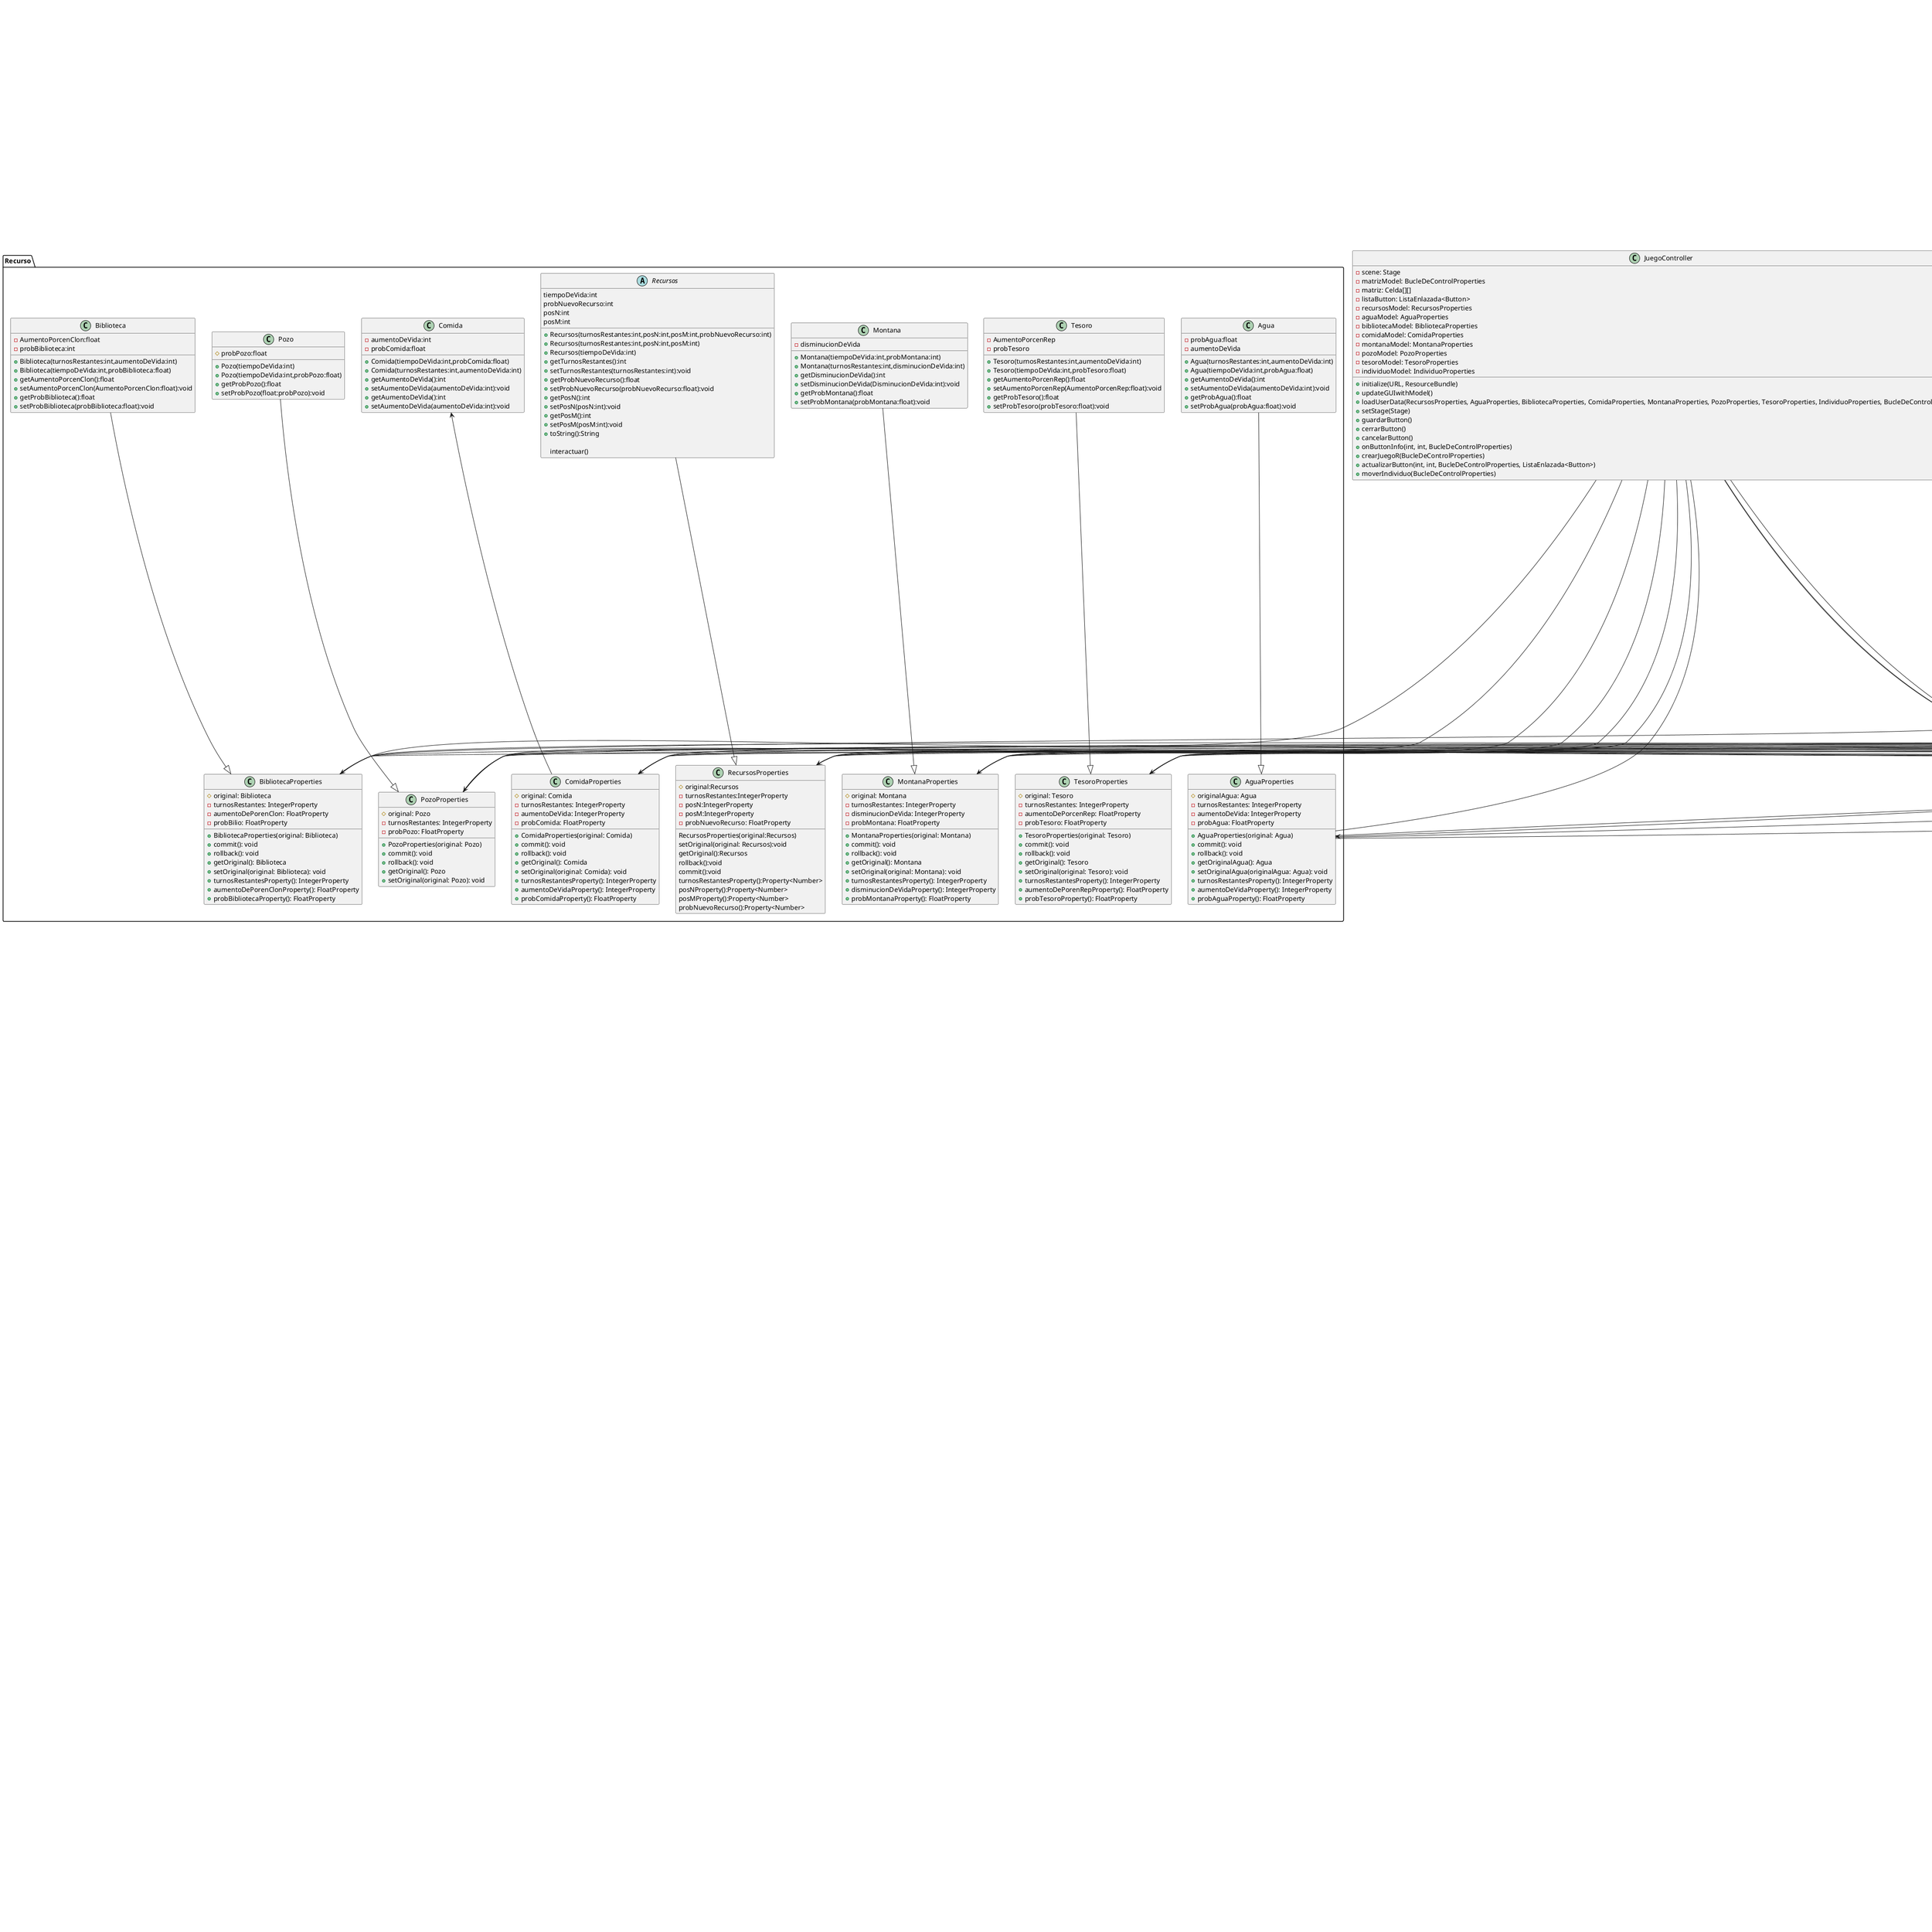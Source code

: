 @startuml
'https://plantuml.com/object-diagram

class Tablero{
fila:int
columna:int
crearMatriz(fila,columna)
asignarPosicionObjeto(fila,columna)
max3elementos() -- Excepcion
eliminarElemento(celda)
botonStart()
botonStop()
introducirParam()
}
class JSON{
guardarArchivo()
cargarArchivo()
}
class BucleDeControl {
    - columna: int
    - fila: int
    - matriz: Celda[][]
    - turno: int
    - contadorReproduccionesTotales: int
    - contadorClonacionesTotales: int
    + BucleDeControl(int, int)
    + getColumna(): int
    + setColumna(int): void
    + getFila(): int
    + setFila(int): void
    + actualizarIndividuo(): void
    + actualizarRecursos(): void
    + movimiento(): void
    + mejorasRecursos(): void
    + reproduccion(): void
    + clonacion(): void
    + desaparecerIndividuos(): void
    + nuevoRecurso(): void
    + condicionFinalizacion(): boolean
    + bucleEntero(): void
    + grafoColaOperacionesIndividuos(): GrafoNuevo
}

BucleDeControl *-- Celda
BucleDeControl *-- Individuo
BucleDeControl *-- Recursos
BucleDeControl *-- Agua
BucleDeControl *-- Comida
BucleDeControl *-- Biblioteca
BucleDeControl *-- Tesoro
BucleDeControl *-- Pozo
BucleDeControl *-- Montana
BucleDeControl *-- IndAvanzado
BucleDeControl *-- IndNormal
BucleDeControl *-- IndBasico
BucleDeControl *-- ListaEnlazada
BucleDeControl *-- ElementoLE
BucleDeControl *-- ElementoLDE
BucleDeControl *-- NodoArbol
BucleDeControl *-- ListaSimple
BucleDeControl *-- NodoGrafoNuevo
BucleDeControl *-- ArcoGrafoNuevo
BucleDeControl *-- GrafoNuevo

class BucleDeControlProperties {
    - original: BucleDeControl
    - columnas: IntegerProperty
    - filas: IntegerProperty
    - matriz: Celda[][]
    + getFilas(): int
    + getColumnas(): int
    + BucleDeControlProperties(BucleDeControl)
    + commit(): void
    + rollback(): void
    + getOriginal(): BucleDeControl
    + setOriginal(BucleDeControl): void
    + columnasProperty(): Property<Number>
    + filasProperty(): Property<Number>
    + matrizProperty(): Celda[][]
}
BucleDeControlProperties *-- BucleDeControl
BucleDeControlProperties *-- Celda


class Individuo{
-id:int
-generacion:int
-turnosRestantes:int
-probReproduccion:int
-probClonacion:int
-probMuerte:int
-posN:int
-posM:int
+Individuo():void
+Individuo(id:int,generacion:int,turnosRestantes:int,
probReproduccion:int,probClonacion:int,probMuerte:int,posN:int,posM:int)
+Individuo(id:int,generacion:int,turnosRestantes:int,
          probReproduccion:int,probClonacion:int,probMuerte:int)
+Individuo(id:int,turnosRestantes:int)
+getId():int
+setId(id:int):void
+getGeneracion():int
+setGeneracion(generacion:int):void
+getTurnosRestantes():int
+setTurnosRestantes(turnosRestantes:int):void
+getProbReproduccion():int
+setProbReproduccion(probReproduccion:int):void
+getProbClonacion():int
+setProbClonacion(probClonacion:int):void
+getProbMuerte():int
+setProbMuerte(probMuerte:int):void
+getPosN():int
+setPosN(posN:int):void
+getPosM():int
+setPosM(posM:int):void
+toString():String

+abstract moverse(maxColumnas:int,maxFilas:int, matriz Celda[][])
+abstract reproduccion_entre_iguales()
+reproduccion_entre_distintos()
+restar_turno_vida()
+cambiar_prob_reproduccion()
+cambiar_prob_clonacion()
}
class IndBasico{
+IndBasico(id:int)
+IndBasico(id:int,turnosRestantes:int)
+moverse(maxColumnas:int,maxFilas:int, matriz Celda[][])
}
class IndNormal{
+IndNormal(id:int)
+IndNormal(id:int,turnosRestantes:int)
+moverse(maxColumnas:int,maxFilas:int, matriz Celda[][])
+creacionListaMovimiento (posNDeseado:int, posMDeseado:int, posN:int, posM:int,matriz Celda[][])
}
class IndAvanzado{
+IndAvanzado(id:int)
+IndAvanzado(id:int,turnosRestantes:int)
+moverse(maxColumnas:int,maxFilas:int, matriz Celda[][])
+creacionListaMovimiento (maxColumnas:int,maxFilas:int, posNDeseado:int, posMDeseado:int, posN:int, posM:int,matriz Celda[][])
}



class ArbolBinario{
-raiz:NodoArbol
+isVacia():boolean
-add(dato:TipoDelDato, raiz NodoArbol)
+add(dato:TipoDelDato)
+getGrado(nodo:NodoArbol, int:result):int
-getCamino(nodo:NodoArbol, raiz:NodoArbol, lista:ListaEnlazada):ListaEnlazada
+getCamino(nodo:NodoArbol)
+getLongitud(nodo:NodoArbol)
+getSubArbolIzquierda():ArbolBinarioDeBusqueda
+getSubArbolDerecha():ArbolBinarioDeBusqueda
-getListaPreOrden(nodo:NodoArbol, lista:ListaEnlazada):ListaEnlazada
+getListaPreOrden():ListaEnlazada
-getListaPostOrden(nodo:NodoArbol, lista:ListaEnlazada):ListaEnlazada
+getListaPostOrden():ListaEnlazada
-getListaOrdenCentral(nodo:NodoArbol, lista:ListaEnlazada):ListaEnlazada
+getListaOrdenCentral():ListaEnlazada
-getAltura(nodo:NodoArbol, p:int):int
+getAltura():int
+getListaDatosNivel(nivel:int, nodo:NodoArbol, lista:ListaEnlazada):ListaEnlazada
+getListaDatosNivel(nivel:int):ListaEnlazada
-isArbolCompleto(nodo:NodoArbol):boolean
+isArbolHomogeneo():Boolean
-isArbolCompleto(nodo:NodoArbol, numero:int):Boolean
+isArbolCompleto():Boolean
-isArbolCasiCompleto(nodo:NodoArbol, numero:int):Boolean
+isArbolCasiCompleto():Boolean
}
NodoArbol --> NodoArbol:derecha
NodoArbol --> NodoArbol:izquierda

class NodoArbol{
-derecha:NodoArbol
-izquierda:NodoArbol
-dato:TipoDelDato
+getDerecha():NodoArbol
+setDerecha(nodo:NodoArbol)
+getIzquierda():NodoArbol
+setIzquierda(nodo:NodoArbol)
+getDato():TipoDelDato
+setDato(dato:TipoDelDato)
+gradoNodo():int
+esHoja():boolean
}



class NodoGrafoNuevo{
-dato: TipoDelDato
-listaEntrada: ListaSimple<ArcoGrafoNuevo>
-listaSalida: ListaSimple<ArcoGrafoNuevo>
+NodoGrafoNuevo(dato:TipoDelDato)
+getDato(): TipoDelDato
}
class ArcoGrafoNuevo{
+relacion:TipoDelDato
+origen: NodoGrafoNuevo<TipoDelDato>
+destino: NodoGrafoNuevo<TipoDelDato>
+peso: double
+ArcoGrafoNuevo(relacion:TipoDelDato,origen:NodoGrafoNuevo<TipoDelDato>,
destino:NodoGrafoNuevo<TipoDelDato>,peso;double)
}

class GrafoNuevo{
-listaVertices: ListaSimple<NodoGrafoNuevo>
-listaArcos:  ListaSimple<ArcoGrafoNuevo>

+GrafoNuevo(listaVertices:ListaSimple<NodoGrafoNuevo>,listaArcos:ListaSimple<ArcoGrafoNuevo>)
+addNodo(nodo:NodoGrafoNuevo):void
+addArco(nodo:ArcoGrafoNuevo):void
+borrarArco(arco:ArcoGrafoNuevo):void
+borrarNodo(nodo:NodoGrafoNuevo):void
+recuperarNodo(nodo:NodoGrafoNuevo<TipoDelDato>):boolean
+recuperarArco(arco:ArcoGrafoNuevo<TipoDelDato>):boolean
+dijkstra(origen:NodoGrafoNuevo<TipoDelDato>):Cola<Camino<TipoDelDato>>
+dijkstra_init(origen:NodoGrafoNuevo<TipoDelDato>,distancias:Cola<double>,
colaPendientes:Cola<NodoGrafoNuevo<TipoDelDato>>,nodosAnteriores:Cola<NodoGrafoNuevo<TipoDelDato>>):void
+dijkstra_calcula(distancias:Cola<double>,colaPendientes:Cola<NodoGrafoNuevo<TipoDelDato>>,
nodosAnteriores:Cola<NodoGrafoNuevo<TipoDelDato>>):void
+dijkstra_procesaResultados(distancias:Cola<Double>, nodosAnteriores:Cola<NodoGrafoNuevo<TipoDelDato>> ,
origen: NodoGrafoNuevo<TipoDelDato> ):Cola<Camino<TipoDelDato>>
}




class ListaSimple {
-datos:ElementoLS[]
-maximo:int
+isVacia():boolean
+vaciar()
-add(el:ElementoLS):int
+add(s:String)
+add(o:Object)
+insert(s:String,posicion:int)
+insert(o:Object,posicion:int)
+del(posicion:int):int
+getNumeroElementos():int
+getPosicion(el:ElementoLS):int
+getPrimero():ElementoLS
+getUltimo():ElementoLS
-getSiguiente(el:ElementoLS):ElementoLS
+getElemento(posicion:int):ElementoLS
}

class ElementoLS {
-data:Object
+getData():Object
+setData(o Object):Object
}

ElementoLS <-- ListaSimple: datos

class ListaEnlazada {
-primero:ElementoLE
+isVacia():boolean
+vaciar()
-add(el:ElementoLE):int
+add(s:String)
+add(o:Object)
+insert(s:String,posicion:int)
+insert(o:Object,posicion:int)
+del(posicion:int):int
+getNumeroElementos():int
+getPosicion(el:ElementoLE):int
+getPrimero():ElementoLE
+getUltimo():ElementoLE
+getSiguiente(el:ElementoLE):ElementoLE
+getElemento(posicion:int):ElementoLE
}

class ElementoLE {
-siguiente:ElementoLE
-data:Object
-insertarmeEn(el:ElementoLE)
-getSiguiente():ElementoLE
+getData():Object
+setData():Object
}

ListaEnlazada --> ElementoLE:primero
ElementoLE --> ElementoLE:siguiente


class Cola{
-cabeza:ElementoLE
-cola:ElementoLE
+esVacia():boolean
+push(el:ElementoLE)
+pop():ElementoLE
}



class Entorno {
maximo3
}

package Recurso{
abstract class Recursos{
tiempoDeVida:int
probNuevoRecurso:int
posN:int
posM:int
+Recursos(turnosRestantes:int,posN:int,posM:int,probNuevoRecurso:int)
+Recursos(turnosRestantes:int,posN:int,posM:int)
+Recursos(tiempoDeVida:int)
+getTurnosRestantes():int
+setTurnosRestantes(turnosRestantes:int):void
+getProbNuevoRecurso():float
+setProbNuevoRecurso(probNuevoRecurso:float):void
+getPosN():int
+setPosN(posN:int):void
+getPosM():int
+setPosM(posM:int):void
+toString():String

interactuar()
}
class RecursosProperties{
#original:Recursos
- turnosRestantes:IntegerProperty
- posN:IntegerProperty
- posM:IntegerProperty
- probNuevoRecurso: FloatProperty
RecursosProperties(original:Recursos)
setOriginal(original: Recursos):void
getOriginal():Recursos
rollback():void
commit():void
turnosRestantesProperty():Property<Number>
posNProperty():Property<Number>
posMProperty():Property<Number>
probNuevoRecurso():Property<Number>
}
Recursos--|>RecursosProperties
class Agua{
-probAgua:float
-aumentoDeVida
+Agua(turnosRestantes:int,aumentoDeVida:int)
+Agua(tiempoDeVida:int,probAgua:float)
+getAumentoDeVida():int
+setAumentoDeVida(aumentoDeVida:int):void
+getProbAgua():float
+setProbAgua(probAgua:float):void
}
class AguaProperties {
#originalAgua: Agua
-turnosRestantes: IntegerProperty
-aumentoDeVida: IntegerProperty
-probAgua: FloatProperty
+AguaProperties(original: Agua)
+commit(): void
+rollback(): void
+getOriginalAgua(): Agua
+setOriginalAgua(originalAgua: Agua): void
+turnosRestantesProperty(): IntegerProperty
+aumentoDeVidaProperty(): IntegerProperty
+probAguaProperty(): FloatProperty
}
Agua --|> AguaProperties
class Comida{
-aumentoDeVida:int
-probComida:float
+Comida(tiempoDeVida:int,probComida:float)
+Comida(turnosRestantes:int,aumentoDeVida:int)
+getAumentoDeVida():int
+setAumentoDeVida(aumentoDeVida:int):void
+getAumentoDeVida():int
+setAumentoDeVida(aumentoDeVida:int):void
}
class ComidaProperties {
#original: Comida
-turnosRestantes: IntegerProperty
-aumentoDeVida: IntegerProperty
-probComida: FloatProperty
+ComidaProperties(original: Comida)
+commit(): void
+rollback(): void
+getOriginal(): Comida
+setOriginal(original: Comida): void
+turnosRestantesProperty(): IntegerProperty
+aumentoDeVidaProperty(): IntegerProperty
+probComidaProperty(): FloatProperty
}
Comida <-- ComidaProperties
class Montana{
-disminucionDeVida
+Montana(tiempoDeVida:int,probMontana:int)
+Montana(turnosRestantes:int,disminucionDeVida:int)
+getDisminucionDeVida():int
+setDisminucionDeVida(DisminucionDeVida:int):void
+getProbMontana():float
+setProbMontana(probMontana:float):void
}
class MontanaProperties {
#original: Montana
-turnosRestantes: IntegerProperty
-disminucionDeVida: IntegerProperty
-probMontana: FloatProperty
+MontanaProperties(original: Montana)
+commit(): void
+rollback(): void
+getOriginal(): Montana
+setOriginal(original: Montana): void
+turnosRestantesProperty(): IntegerProperty
+disminucionDeVidaProperty(): IntegerProperty
+probMontanaProperty(): FloatProperty
}
Montana --|> MontanaProperties
class Tesoro{
-AumentoPorcenRep
-probTesoro
+Tesoro(turnosRestantes:int,aumentoDeVida:int)
+Tesoro(tiempoDeVida:int,probTesoro:float)
+getAumentoPorcenRep():float
+setAumentoPorcenRep(AumentoPorcenRep:float):void
+getProbTesoro():float
+setProbTesoro(probTesoro:float):void
}
class TesoroProperties {
#original: Tesoro
-turnosRestantes: IntegerProperty
-aumentoDePorcenRep: FloatProperty
-probTesoro: FloatProperty
+TesoroProperties(original: Tesoro)
+commit(): void
+rollback(): void
+getOriginal(): Tesoro
+setOriginal(original: Tesoro): void
+turnosRestantesProperty(): IntegerProperty
+aumentoDePorenRepProperty(): FloatProperty
+probTesoroProperty(): FloatProperty
}
Tesoro --|> TesoroProperties
class Biblioteca{
-AumentoPorcenClon:float
-probBiblioteca:int
+Biblioteca(turnosRestantes:int,aumentoDeVida:int)
+Biblioteca(tiempoDeVida:int,probBiblioteca:float)
+getAumentoPorcenClon():float
+setAumentoPorcenClon(AumentoPorcenClon:float):void
+getProbBiblioteca():float
+setProbBiblioteca(probBiblioteca:float):void
}
class BibliotecaProperties {
#original: Biblioteca
-turnosRestantes: IntegerProperty
-aumentoDePorenClon: FloatProperty
-probBilio: FloatProperty
+BibliotecaProperties(original: Biblioteca)
+commit(): void
+rollback(): void
+getOriginal(): Biblioteca
+setOriginal(original: Biblioteca): void
+turnosRestantesProperty(): IntegerProperty
+aumentoDePorenClonProperty(): FloatProperty
+probBibliotecaProperty(): FloatProperty
}
Biblioteca--|> BibliotecaProperties
class Pozo{
#probPozo:float
+Pozo(tiempoDeVida:int)
+Pozo(tiempoDeVida:int,probPozo:float)
+getProbPozo():float
+setProbPozo(float:probPozo):void
}
class PozoProperties {
# original: Pozo
- turnosRestantes: IntegerProperty
- probPozo: FloatProperty

+PozoProperties(original: Pozo)
+commit(): void
+rollback(): void
+getOriginal(): Pozo
+setOriginal(original: Pozo): void
}
Pozo --|> PozoProperties

}

Individuo "0,1,2,3" --o BucleDeControl
Entorno "0,1,2,3" --o BucleDeControl
Tablero "NxM" --o BucleDeControl


IndAvanzado --|> Individuo
IndBasico --|> Individuo
IndNormal --|> Individuo

Recursos --|> Entorno
Agua ---|> Recursos
Montana ---|> Recursos
Comida --|> Recursos
Tesoro --|> Recursos
Biblioteca ---|> Recursos
Pozo --|> Recursos

ElementoLE <-- Cola
NodoArbol <-- ArbolBinario
ArbolBinario --|> JSON
ListaEnlazada --|> JSON

Cola --|> JSON
Individuo <-- ArbolBinario
ListaSimple --|> JSON

NodoGrafoNuevo --> ListaSimple: listaSalida
NodoGrafoNuevo --> ListaSimple: listaEntrada

ArcoGrafoNuevo --> NodoGrafoNuevo: origen
ArcoGrafoNuevo --> NodoGrafoNuevo: destino

GrafoNuevo --> ListaSimple:listaVertices
GrafoNuevo --> ListaSimple:listaArcos





class Celda{
- listaIndividuo: ListaEnlazada<Individuo>
- listaRecurso: ListaEnlazada<Recursos>
+ Celda()
+ Celda(ListaEnlazada<Individuo>, ListaEnlazada<Recursos>)
+ getListaIndividuo(): ListaEnlazada<Individuo>
+ setListaIndividuo(ListaEnlazada<Individuo>)
+ getListaRecurso(): ListaEnlazada<Recursos>
+ setListaRecurso(ListaEnlazada<Recursos>)
+ addIndividuo(Individuo): void
+ addRecurso(Recursos): void
+ eliminarRecurso(Recursos): void
+ eliminarIndividuo(Individuo): void
+ toString(): String
}
Celda -- ListaEnlazada
Celda *-- Individuo
Celda *-- Recursos
Celda "1" -- "3" ElementoLE : contains

class CeldaProperties {
    - original: Celda[][]
    - properties: Celda[][]
    + CeldaProperties(Celda[][])
    + getOriginal(): Celda[][]
    + setOriginal(Celda[][]): void
    + getProperties(): Celda[][]
    + setProperties(Celda[][]): void
    + commit(): void
    + rollback(): void
}


CeldaProperties *-- Celda


class RecursosController {
    - labelProbNuevoRecurso: Label
    - sliderProbAgua: Slider
    - sliderProbAumentBiblio: Slider
    - sliderProbBiblioteca: Slider
    - sliderProbComida: Slider
    - sliderProbMontana: Slider
    - sliderProbNuevoRecurso: Slider
    - sliderProbPozo: Slider
    - sliderProbTesoro: Slider
    - sliderRepAumentoTesoro: Slider
    - sliderTurnosAumentoComida: Slider
    - sliderTurnosVidaAgua: Slider
    - sliderTurnosVidaMontana: Slider
    - a1: Label
    - a2: Label
    - b1: Label
    - b2: Label
    - c1: Label
    - c2: Label
    - m1: Label
    - m2: Label
    - p1: Label
    - t1: Label
    - t2: Label
    - pc: Label
    - pm: Label
    - pr: Label
    - t: Label
    - sliderTurnosRestantesInd: Slider
    - sliderProbRepInd: Slider
    - sliderProbClonInd: Slider
    - sliderProbMuerteInd: Slider
    - labelColumnasMatriz: Label
    - labelFilasMatriz: Label
    - sliderColumnasMatriz: Slider
    - sliderFilasMatriz: Slider
    - cerrarButton: Button
    - scene: Stage
    - medida: IntegerProperty
    - medB1: IntegerProperty
    - medB2: IntegerProperty
    - medT1: IntegerProperty
    - medT2: IntegerProperty
    - medC1: IntegerProperty
    - medC2: IntegerProperty
    - medM1: IntegerProperty
    - medM2: IntegerProperty
    - medP1: IntegerProperty
    - medA1: IntegerProperty
    - medA2: IntegerProperty
    - ind1: IntegerProperty
    - ind2: IntegerProperty
    - ind3: IntegerProperty
    - ind4: IntegerProperty
    - mf: IntegerProperty
    - mc: IntegerProperty
    - recursosModel: RecursosProperties
    - aguaModel: AguaProperties
    - bibliotecaModel: BibliotecaProperties
    - comidaModel: ComidaProperties
    - montanaModel: MontanaProperties
    - pozoModel: PozoProperties
    - tesoroModel: TesoroProperties
    - individuoModel: IndividuoProperties
    - matriz: BucleDeControl
    - modeloMatriz: BucleDeControlProperties
    - celda: Celda[][]
    - modeloCelda: CeldaProperties
    - listaButton: ListaEnlazada<Button>

    + initialize(url: URL, resourceBundle: ResourceBundle): void
    + loadUserData(parametrosRecursos: RecursosProperties, parametrosAgua: AguaProperties, parametrosBiblioteca: BibliotecaProperties, parametrosComida: ComidaProperties, parametrosMontana: MontanaProperties, parametrosPozo: PozoProperties, parametrosTesoro: TesoroProperties, parametrosInd: IndividuoProperties, parametroMatriz: BucleDeControlProperties): void
    + setStage(s: Stage): void
    + guardarButton(): void
    + cerrarButton(): void
    + cancelarButton(): void
    + nuevaVentanaMatriz(): void
    + actualizarButton(c: int, f: int): void
    + crearJuego(modeloMatriz: BucleDeControlProperties): void
}

RecursosController --|> Initializable
RecursosController --|> Stage
RecursosController -- RecursosProperties
RecursosController -- AguaProperties
RecursosController -- BibliotecaProperties
RecursosController -- ComidaProperties
RecursosController -- MontanaProperties
RecursosController -- PozoProperties
RecursosController -- TesoroProperties
RecursosController -- IndividuoProperties
RecursosController -- BucleDeControlProperties
RecursosController -- CeldaProperties
RecursosController -- ListaEnlazada


class PantallaFinalController {
    - stage: Stage
    - matrizModel: BucleDeControlProperties

    + initialize(url: URL, resourceBundle: ResourceBundle): void
    + loadUserData(parametrosBucleDeControl: BucleDeControlProperties): void
    + setStage(s: Stage): void
    + guardarButton(): void
    + cerrarButton(): void
    + cancelarButton(): void
    + abrirPantallaFinal(): void
    + mostrarArboles(d: DefaultMutableTreeNode, ind: ArbolBinarioDeBusqueda<Individuo>): void
}

PantallaFinalController --|> Initializable
PantallaFinalController --|> Stage
PantallaFinalController -- BucleDeControlProperties
PantallaFinalController -- DefaultMutableTreeNode
PantallaFinalController -- ArbolBinarioDeBusqueda
PantallaFinalController -- Individuo

class ModCeldaController {
    - boxTipoRecuso: MenuButton
    - boxTipoInd: MenuButton
    - scene: Stage
    - matrizModel: BucleDeControlProperties
    - matriz: Celda[][]

    + initialize(url: URL, resourceBundle: ResourceBundle): void
    + loadUserData(parametrosBucleDeControl: BucleDeControlProperties): void
    + setStage(s: Stage): void
    + guardarButton(): void
    + cerrarButton(): void
    + cancelarButton(): void
    + onButtonAction(f: int, c: int): void
}

ModCeldaController --|> Initializable
ModCeldaController --|> Stage
ModCeldaController -- BucleDeControlProperties
class Matriz1Controller {
    - scene: Stage
    - matrizModel: BucleDeControlProperties
    - recursosModel: RecursosProperties
    - aguaModel: AguaProperties
    - bibliotecaModel: BibliotecaProperties
    - comidaModel: ComidaProperties
    - montanaModel: MontanaProperties
    - pozoModel: PozoProperties
    - tesoroModel: TesoroProperties
    - individuoModel: IndividuoProperties
    + initialize(URL, ResourceBundle)
    + updateGUIwithModel()
    + loadUserData(RecursosProperties, AguaProperties, BibliotecaProperties, ComidaProperties, MontanaProperties, PozoProperties, TesoroProperties, IndividuoProperties, BucleDeControlProperties)
    + setStage(Stage)
    + guardarButton()
    + cerrarButton()
    + cancelarButton()
    + onButtonAction(int, int, RecursosController)
}
Matriz1Controller --|> Initializable
class JuegoController {
    - scene: Stage
    - matrizModel: BucleDeControlProperties
    - matriz: Celda[][]
    - listaButton: ListaEnlazada<Button>
    - recursosModel: RecursosProperties
    - aguaModel: AguaProperties
    - bibliotecaModel: BibliotecaProperties
    - comidaModel: ComidaProperties
    - montanaModel: MontanaProperties
    - pozoModel: PozoProperties
    - tesoroModel: TesoroProperties
    - individuoModel: IndividuoProperties

    + initialize(URL, ResourceBundle)
    + updateGUIwithModel()
    + loadUserData(RecursosProperties, AguaProperties, BibliotecaProperties, ComidaProperties, MontanaProperties, PozoProperties, TesoroProperties, IndividuoProperties, BucleDeControlProperties)
    + setStage(Stage)
    + guardarButton()
    + cerrarButton()
    + cancelarButton()
    + onButtonInfo(int, int, BucleDeControlProperties)
    + crearJuegoR(BucleDeControlProperties)
    + actualizarButton(int, int, BucleDeControlProperties, ListaEnlazada<Button>)
    + moverIndividuo(BucleDeControlProperties)
}
JuegoController -- BucleDeControlProperties
JuegoController -- RecursosProperties
JuegoController -- AguaProperties
JuegoController -- BibliotecaProperties
JuegoController -- ComidaProperties
JuegoController -- MontanaProperties
JuegoController -- PozoProperties
JuegoController -- TesoroProperties
JuegoController -- IndividuoProperties
JuegoController -- Celda

class InfoCeldaController {
    - scene: Stage
    - matrizModel: BucleDeControlProperties
    - matriz: Celda[][]

    + initialize(URL, ResourceBundle)
    + updateGUIwithModel()
    + loadUserData(BucleDeControlProperties)
    + setStage(Stage)
    + guardarButton()
    + cerrarButton()
    + cancelarButton()
}
InfoCeldaController -- BucleDeControlProperties
class HelloController {
    - stage: Stage
    - recursosModel: RecursosProperties
    - aguaModel: AguaProperties
    - bibliotecaModel: BibliotecaProperties
    - comidaModel: ComidaProperties
    - montanaModel: MontanaProperties
    - pozoModel: PozoProperties
    - tesoroModel: TesoroProperties
    - individuoModel: IndividuoProperties
    - matriz: BucleDeControl
    - modeloMatriz: BucleDeControlProperties

    + initialize(URL, ResourceBundle)
    + loadUserData(RecursosProperties, AguaProperties, BibliotecaProperties, ComidaProperties, MontanaProperties, PozoProperties, TesoroProperties, IndividuoProperties, BucleDeControlProperties)
    + onMiBotonNuevaVentajaClick()
    + onMiBotonNuevaVentanaAjustesClick()
    + cerraryGuardar()
}



HelloController -- RecursosProperties
HelloController -- AguaProperties
HelloController -- BibliotecaProperties
HelloController -- ComidaProperties
HelloController -- MontanaProperties
HelloController -- PozoProperties
HelloController -- TesoroProperties
HelloController -- IndividuoProperties
HelloController -- BucleDeControl
HelloController -- BucleDeControlProperties

class HelloApplication {
    - log: Logger
    - recursos: Recursos
    - modeloRecursos: RecursosProperties
    - agua: Agua
    - modeloAgua: AguaProperties
    - biblioteca: Biblioteca
    - modeloBiblioteca: BibliotecaProperties
    - comida: Comida
    - modeloComida: ComidaProperties
    - montana: Montana
    - modeloMontana: MontanaProperties
    - tesoro: Tesoro
    - modeloTesoro: TesoroProperties
    - pozo: Pozo
    - modeloPozo: PozoProperties
    - ind: Individuo
    - modeloInd: IndividuoProperties
    - matriz: BucleDeControl
    - modeloMatriz: BucleDeControlProperties

    + start(Stage) throws IOException
    + main(String[])
}
HelloApplication -- Recursos
HelloApplication -- RecursosProperties
HelloApplication -- Agua
HelloApplication -- AguaProperties
HelloApplication -- Biblioteca
HelloApplication -- BibliotecaProperties
HelloApplication -- Comida
HelloApplication -- ComidaProperties
HelloApplication -- Montana
HelloApplication -- MontanaProperties
HelloApplication -- Tesoro
HelloApplication -- TesoroProperties
HelloApplication -- Pozo
HelloApplication -- PozoProperties
HelloApplication -- Individuo
HelloApplication -- IndividuoProperties
HelloApplication -- BucleDeControl
HelloApplication -- BucleDeControlProperties

class GuardarDatos {
    - listaIndividuo: String[]
    - listaRecurso: String[]
    - infoIndyRec: int[]
    - fyc: int[]
    + guardarDatos(BucleDeControl, Individuo, Agua, Biblioteca, Comida, Montana, Pozo, Tesoro)
    + cargarBucle(): BucleDeControl
    + cargarIndividuo(): Individuo
    + cargarRecursos(): Recursos
    + cargarAgua(): Agua
    + cargarBiblioteca(): Biblioteca
    + cargarComida(): Comida
    + cargarMontana(): Montana
    + cargarTesoro(): Tesoro
    + cargarPozo(): Pozo
    + fromStringI(String): Individuo
    + fromStringR(String): Recursos
}
GuardarDatos -- BucleDeControl
GuardarDatos -- Individuo
GuardarDatos -- Agua
GuardarDatos -- Biblioteca
GuardarDatos -- Comida
GuardarDatos -- Montana
GuardarDatos -- Pozo
GuardarDatos -- Tesoro
GuardarDatos -- Gson1
GuardarDatos -- Recursos
class AddEliminiarController {
    - scene: Stage
    - matrizModel: BucleDeControlProperties
    - matriz: Celda[][]
    + initialize(URL, ResourceBundle): void
    + updateGUIwithModel(): void
    + loadUserData(BucleDeControlProperties): void
    + setStage(Stage): void
    + guardarButton(): void
    + cerrarButton(): void
    + cancelarButton(): void
}


AddEliminiarController *-- BucleDeControlProperties
AddEliminiarController *-- Celda

class AjustesMidJuegoController {
    -scene: Stage
    -recursosModel: RecursosProperties
    -aguaModel: AguaProperties
    -bibliotecaModel: BibliotecaProperties
    -comidaModel: ComidaProperties
    -montanaModel: MontanaProperties
    -pozoModel: PozoProperties
    -tesoroModel: TesoroProperties
    -individuoModel: IndividuoProperties
    -modeloMatriz: BucleDeControlProperties
    -listaButton: ListaEnlazada<Button>
    -medida: IntegerProperty
    -medB1: IntegerProperty
    -medB2: IntegerProperty
    -medT1: IntegerProperty
    -medT2: IntegerProperty
    -medC1: IntegerProperty
    -medC2: IntegerProperty
    -medM1: IntegerProperty
    -medM2: IntegerProperty
    -medP1: IntegerProperty
    -medA1: IntegerProperty
    -medA2: IntegerProperty
    -ind1: IntegerProperty
    -ind2: IntegerProperty
    -ind3: IntegerProperty
    -ind4: IntegerProperty
    +initialize(url: URL, resourceBundle: ResourceBundle): void
    +loadUserData(parametrosRecursos: RecursosProperties, parametrosAgua: AguaProperties, parametrosBiblioteca: BibliotecaProperties, parametrosComida: ComidaProperties, parametrosMontana: MontanaProperties, parametrosPozo: PozoProperties, parametrosTesoro: TesoroProperties, parametrosInd: IndividuoProperties, parametroMatriz: BucleDeControlProperties, listaButton: ListaEnlazada<Button>): void
    +setStage(s: Stage): void
    +guardarButton(): void
    +modificarCelda(f: int, c: int, modeloMatriz: BucleDeControlProperties): void
    +cerrarButton(): void
    +cancelarButton(): void
    +nuevaVentanaMatriz(): void
}
AjustesMidJuegoController  -->  RecursosProperties
AjustesMidJuegoController  -->  AguaProperties
AjustesMidJuegoController  -->  BibliotecaProperties
AjustesMidJuegoController  -->  ComidaProperties
AjustesMidJuegoController  -->  MontanaProperties
AjustesMidJuegoController  -->  PozoProperties
AjustesMidJuegoController  -->  TesoroProperties
AjustesMidJuegoController  -->  IndividuoProperties
AjustesMidJuegoController  -->  BucleDeControlProperties
AjustesMidJuegoController  -->  ListaEnlazada




@enduml
